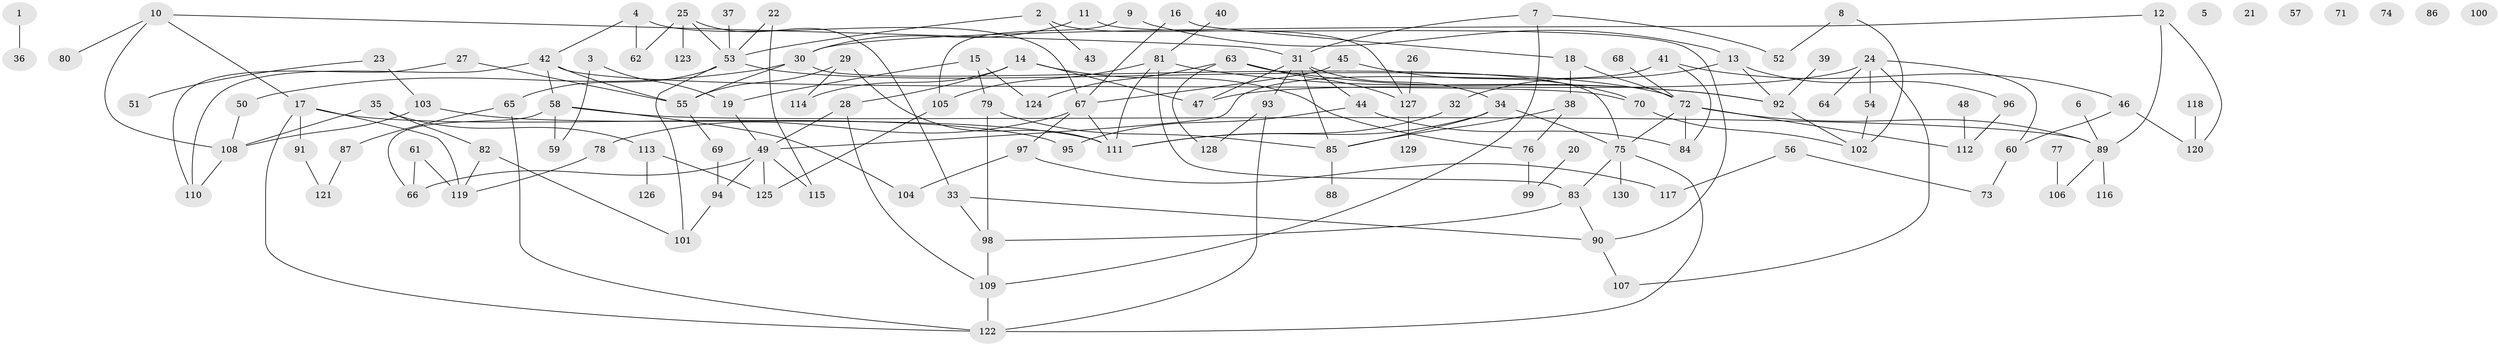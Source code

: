 // coarse degree distribution, {5: 0.25, 7: 0.125, 6: 0.15625, 11: 0.0625, 3: 0.09375, 4: 0.125, 2: 0.15625, 1: 0.03125}
// Generated by graph-tools (version 1.1) at 2025/35/03/04/25 23:35:52]
// undirected, 130 vertices, 177 edges
graph export_dot {
  node [color=gray90,style=filled];
  1;
  2;
  3;
  4;
  5;
  6;
  7;
  8;
  9;
  10;
  11;
  12;
  13;
  14;
  15;
  16;
  17;
  18;
  19;
  20;
  21;
  22;
  23;
  24;
  25;
  26;
  27;
  28;
  29;
  30;
  31;
  32;
  33;
  34;
  35;
  36;
  37;
  38;
  39;
  40;
  41;
  42;
  43;
  44;
  45;
  46;
  47;
  48;
  49;
  50;
  51;
  52;
  53;
  54;
  55;
  56;
  57;
  58;
  59;
  60;
  61;
  62;
  63;
  64;
  65;
  66;
  67;
  68;
  69;
  70;
  71;
  72;
  73;
  74;
  75;
  76;
  77;
  78;
  79;
  80;
  81;
  82;
  83;
  84;
  85;
  86;
  87;
  88;
  89;
  90;
  91;
  92;
  93;
  94;
  95;
  96;
  97;
  98;
  99;
  100;
  101;
  102;
  103;
  104;
  105;
  106;
  107;
  108;
  109;
  110;
  111;
  112;
  113;
  114;
  115;
  116;
  117;
  118;
  119;
  120;
  121;
  122;
  123;
  124;
  125;
  126;
  127;
  128;
  129;
  130;
  1 -- 36;
  2 -- 43;
  2 -- 53;
  2 -- 127;
  3 -- 19;
  3 -- 59;
  4 -- 42;
  4 -- 62;
  4 -- 67;
  6 -- 89;
  7 -- 31;
  7 -- 52;
  7 -- 109;
  8 -- 52;
  8 -- 102;
  9 -- 13;
  9 -- 105;
  10 -- 17;
  10 -- 31;
  10 -- 80;
  10 -- 108;
  11 -- 30;
  11 -- 90;
  12 -- 30;
  12 -- 89;
  12 -- 120;
  13 -- 32;
  13 -- 92;
  13 -- 96;
  14 -- 28;
  14 -- 47;
  14 -- 76;
  14 -- 114;
  15 -- 19;
  15 -- 79;
  15 -- 124;
  16 -- 18;
  16 -- 67;
  17 -- 91;
  17 -- 95;
  17 -- 119;
  17 -- 122;
  18 -- 38;
  18 -- 72;
  19 -- 49;
  20 -- 99;
  22 -- 53;
  22 -- 115;
  23 -- 51;
  23 -- 103;
  24 -- 47;
  24 -- 54;
  24 -- 60;
  24 -- 64;
  24 -- 107;
  25 -- 33;
  25 -- 53;
  25 -- 62;
  25 -- 123;
  26 -- 127;
  27 -- 55;
  27 -- 110;
  28 -- 49;
  28 -- 109;
  29 -- 55;
  29 -- 111;
  29 -- 114;
  30 -- 50;
  30 -- 55;
  30 -- 75;
  31 -- 34;
  31 -- 44;
  31 -- 47;
  31 -- 85;
  31 -- 93;
  32 -- 111;
  33 -- 90;
  33 -- 98;
  34 -- 75;
  34 -- 85;
  34 -- 111;
  35 -- 82;
  35 -- 108;
  35 -- 113;
  37 -- 53;
  38 -- 76;
  38 -- 85;
  39 -- 92;
  40 -- 81;
  41 -- 46;
  41 -- 49;
  41 -- 84;
  42 -- 55;
  42 -- 58;
  42 -- 70;
  42 -- 110;
  44 -- 84;
  44 -- 95;
  45 -- 67;
  45 -- 70;
  46 -- 60;
  46 -- 120;
  48 -- 112;
  49 -- 66;
  49 -- 94;
  49 -- 115;
  49 -- 125;
  50 -- 108;
  53 -- 65;
  53 -- 72;
  53 -- 101;
  54 -- 102;
  55 -- 69;
  56 -- 73;
  56 -- 117;
  58 -- 59;
  58 -- 66;
  58 -- 89;
  58 -- 104;
  60 -- 73;
  61 -- 66;
  61 -- 119;
  63 -- 92;
  63 -- 124;
  63 -- 127;
  63 -- 128;
  65 -- 87;
  65 -- 122;
  67 -- 78;
  67 -- 97;
  67 -- 111;
  68 -- 72;
  69 -- 94;
  70 -- 102;
  72 -- 75;
  72 -- 84;
  72 -- 89;
  72 -- 112;
  75 -- 83;
  75 -- 122;
  75 -- 130;
  76 -- 99;
  77 -- 106;
  78 -- 119;
  79 -- 85;
  79 -- 98;
  81 -- 83;
  81 -- 92;
  81 -- 105;
  81 -- 111;
  82 -- 101;
  82 -- 119;
  83 -- 90;
  83 -- 98;
  85 -- 88;
  87 -- 121;
  89 -- 106;
  89 -- 116;
  90 -- 107;
  91 -- 121;
  92 -- 102;
  93 -- 122;
  93 -- 128;
  94 -- 101;
  96 -- 112;
  97 -- 104;
  97 -- 117;
  98 -- 109;
  103 -- 108;
  103 -- 111;
  105 -- 125;
  108 -- 110;
  109 -- 122;
  113 -- 125;
  113 -- 126;
  118 -- 120;
  127 -- 129;
}
